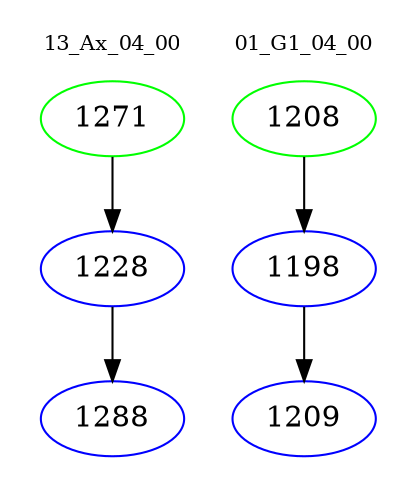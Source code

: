 digraph{
subgraph cluster_0 {
color = white
label = "13_Ax_04_00";
fontsize=10;
T0_1271 [label="1271", color="green"]
T0_1271 -> T0_1228 [color="black"]
T0_1228 [label="1228", color="blue"]
T0_1228 -> T0_1288 [color="black"]
T0_1288 [label="1288", color="blue"]
}
subgraph cluster_1 {
color = white
label = "01_G1_04_00";
fontsize=10;
T1_1208 [label="1208", color="green"]
T1_1208 -> T1_1198 [color="black"]
T1_1198 [label="1198", color="blue"]
T1_1198 -> T1_1209 [color="black"]
T1_1209 [label="1209", color="blue"]
}
}
